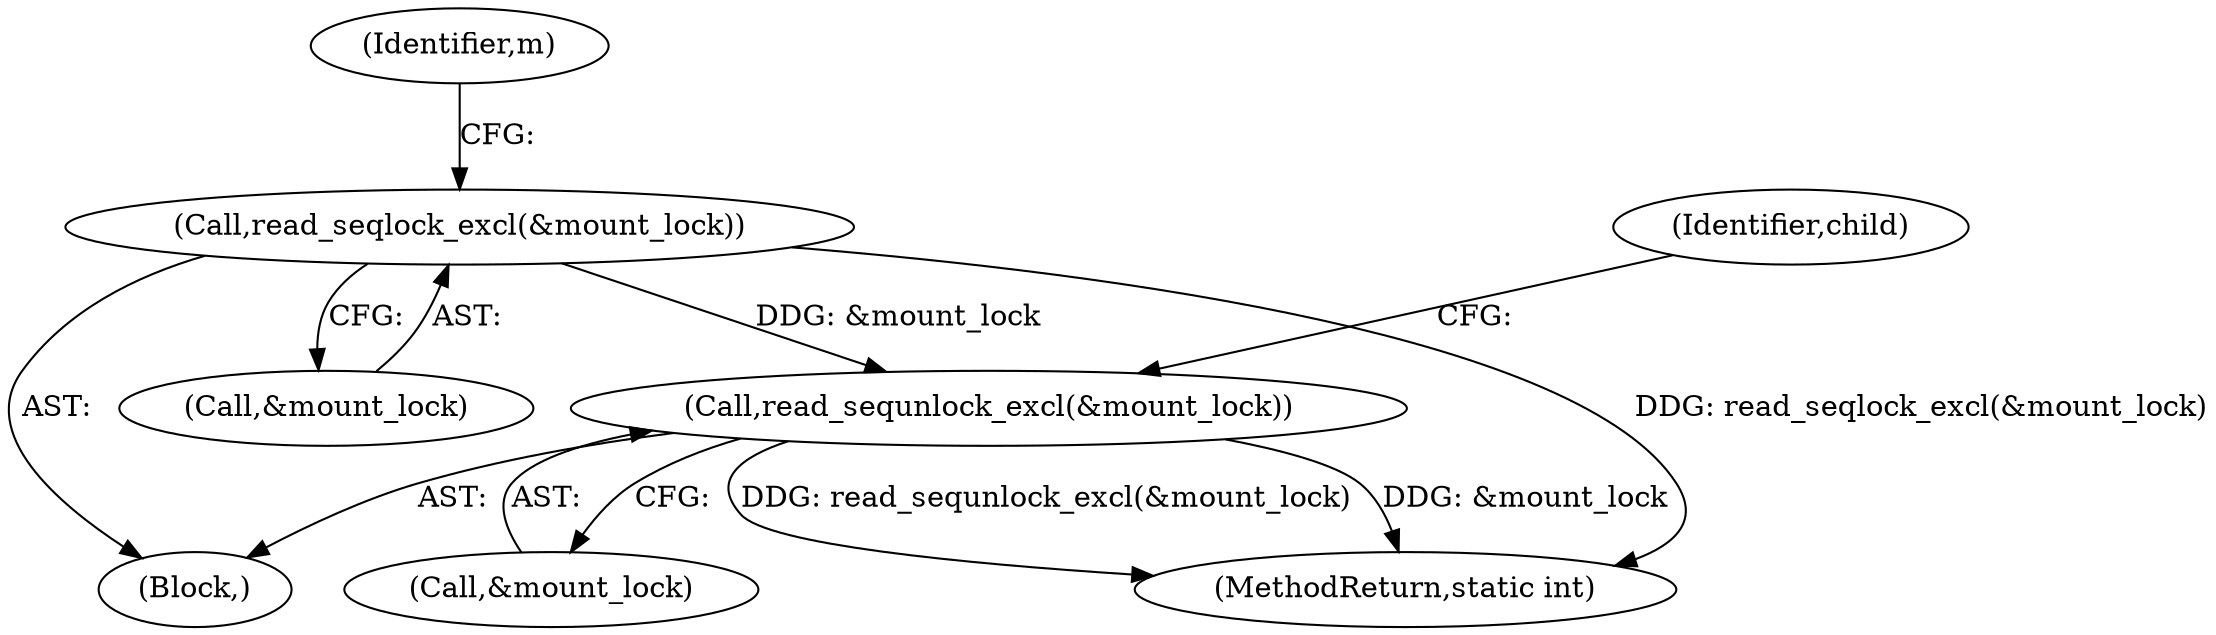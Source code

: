 digraph "0_linux_5ec0811d30378ae104f250bfc9b3640242d81e3f_0@API" {
"1000254" [label="(Call,read_seqlock_excl(&mount_lock))"];
"1000261" [label="(Call,read_sequnlock_excl(&mount_lock))"];
"1000255" [label="(Call,&mount_lock)"];
"1000261" [label="(Call,read_sequnlock_excl(&mount_lock))"];
"1000272" [label="(MethodReturn,static int)"];
"1000254" [label="(Call,read_seqlock_excl(&mount_lock))"];
"1000253" [label="(Block,)"];
"1000262" [label="(Call,&mount_lock)"];
"1000259" [label="(Identifier,m)"];
"1000267" [label="(Identifier,child)"];
"1000254" -> "1000253"  [label="AST: "];
"1000254" -> "1000255"  [label="CFG: "];
"1000255" -> "1000254"  [label="AST: "];
"1000259" -> "1000254"  [label="CFG: "];
"1000254" -> "1000272"  [label="DDG: read_seqlock_excl(&mount_lock)"];
"1000254" -> "1000261"  [label="DDG: &mount_lock"];
"1000261" -> "1000253"  [label="AST: "];
"1000261" -> "1000262"  [label="CFG: "];
"1000262" -> "1000261"  [label="AST: "];
"1000267" -> "1000261"  [label="CFG: "];
"1000261" -> "1000272"  [label="DDG: &mount_lock"];
"1000261" -> "1000272"  [label="DDG: read_sequnlock_excl(&mount_lock)"];
}
